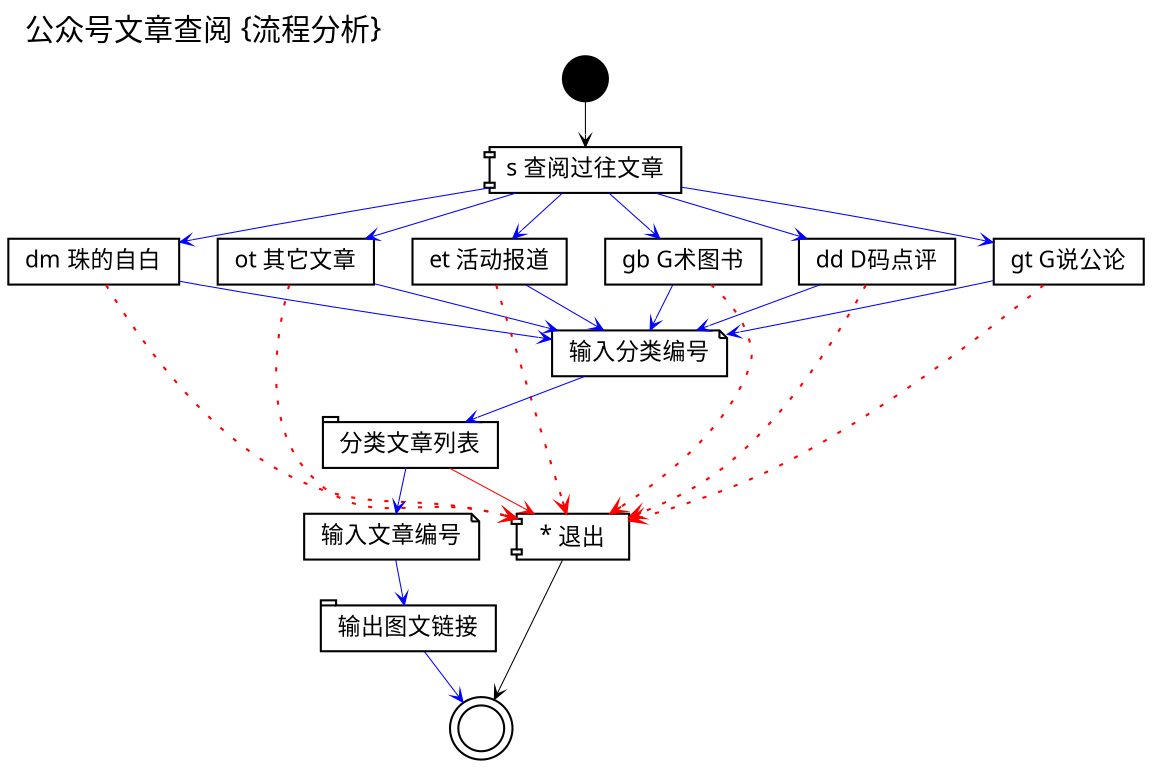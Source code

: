     /*生成命令:
$ dot -Tpng gdg_seek_words.dot -o gdg_seek_words.png
 -Tcmapx -o lb-crx-roles.map

    全局设定
    plaintext
{{{#!GraphViz dot
    */

digraph G4gdg_seek_words {
    /*全局设定*/
    graph [label="公众号文章查阅 {流程分析}"
        ,fontsize=14.0
        ,fontname="WenQuanYi Micro Hei"
        ,labeljust="l",labelloc="t",center=1
        ,ranksep=0.3,center=1,ratio=compress
        ,rankdir=TB
        ];

    node[fontsize=11.0,height=0.3
        ,fontname="WenQuanYi Micro Hei"
        ,shape=component 
        ];

    edge [fontsize=9.0,fontcolor="#333333"
        ,fontname="WenQuanYi Micro Hei"
        ,arrowsize=0.6,arrowhead=vee,arrowtail=none
        ,style="setlinewidth(0.5)"
        ];
/*
    src [label="源码",shape=ellipse,style="filled,dashed,setlinewidth(5)"
        ,color="#333333",fillcolor=dimgray
        ,URL="http://code.google.com/p/zoomquiet/source/browse/dot/obp/csdndr1-km.dot?repo=tangle"];
    /*图元声明
    start       [label="流程开始/结束",shape=point];
    end         [label="",shape=doublecircle,fillcolor=red];

    box         [label="实体/对象",shape=box];
    ellipse     [label="行动/节点",shape=ellipse];
    egg         [label="用户/人物",shape=egg];
    plaintext   [label="状态/属性",shape=plaintext,fillcolor=whitesmoke];
    diamond     [label="判别",shape=diamond];
    note        [label="注释",shape=note];
    tab         [label="目录/模块",shape=tab];
    db          [label="数据库",shape=box3d];
    component   [label="主机/组件",shape=component];
  ,style="rounded,dotted"];
*/

    start       [label="流程开始/结束",shape=point];
    end         [label="",shape=doublecircle,fillcolor=red];


    SEEK [label="s 查阅过往文章",shape=component];
        GB [label="gb G术图书",shape=box];
        DD [label="dd D码点评",shape=box];
        GT [label="gt G说公论",shape=box];
        DM [label="dm 珠的自白",shape=box];
        OT [label="ot 其它文章",shape=box];
        ET [label="et 活动报道",shape=box];
            TAG [label="输入分类编号",shape=note];
            PLI [label="分类文章列表",shape=tab];
            PID [label="输入文章编号",shape=note];
            EXP [label="输出图文链接",shape=tab];
    OUT [label="* 退出",shape=component];

    /*图例关系
    srvPUB->installer [label="2.0",style="dotted"];
    */

    start->SEEK;
        SEEK->{GB DD GT DM OT ET}->TAG->PLI->PID->EXP->end [color=blue];

        {GB DD GT DM OT ET}->OUT [color=red,style="dotted"];
        PLI->OUT [color=red];
        OUT->end;

/*
    { rank=same; PUB    srvA srvB srvN; }
    { rank=same; DL     installer; }
    { rank=same; CHK    chker; }
    { rank=same; DONE   bkStore; }

    PUB[label="发布阶段",shape=plaintext];
    DL[label="下载阶段",shape=plaintext];
    CHK[label="检查阶段",shape=plaintext];
    DONE[label="完成阶段",shape=plaintext];
        PUB->DL->CHK->DONE;

        srvPUB->srvAC;
        srvA->srvB->srvN;
*/
    edge [style=invis];
}

